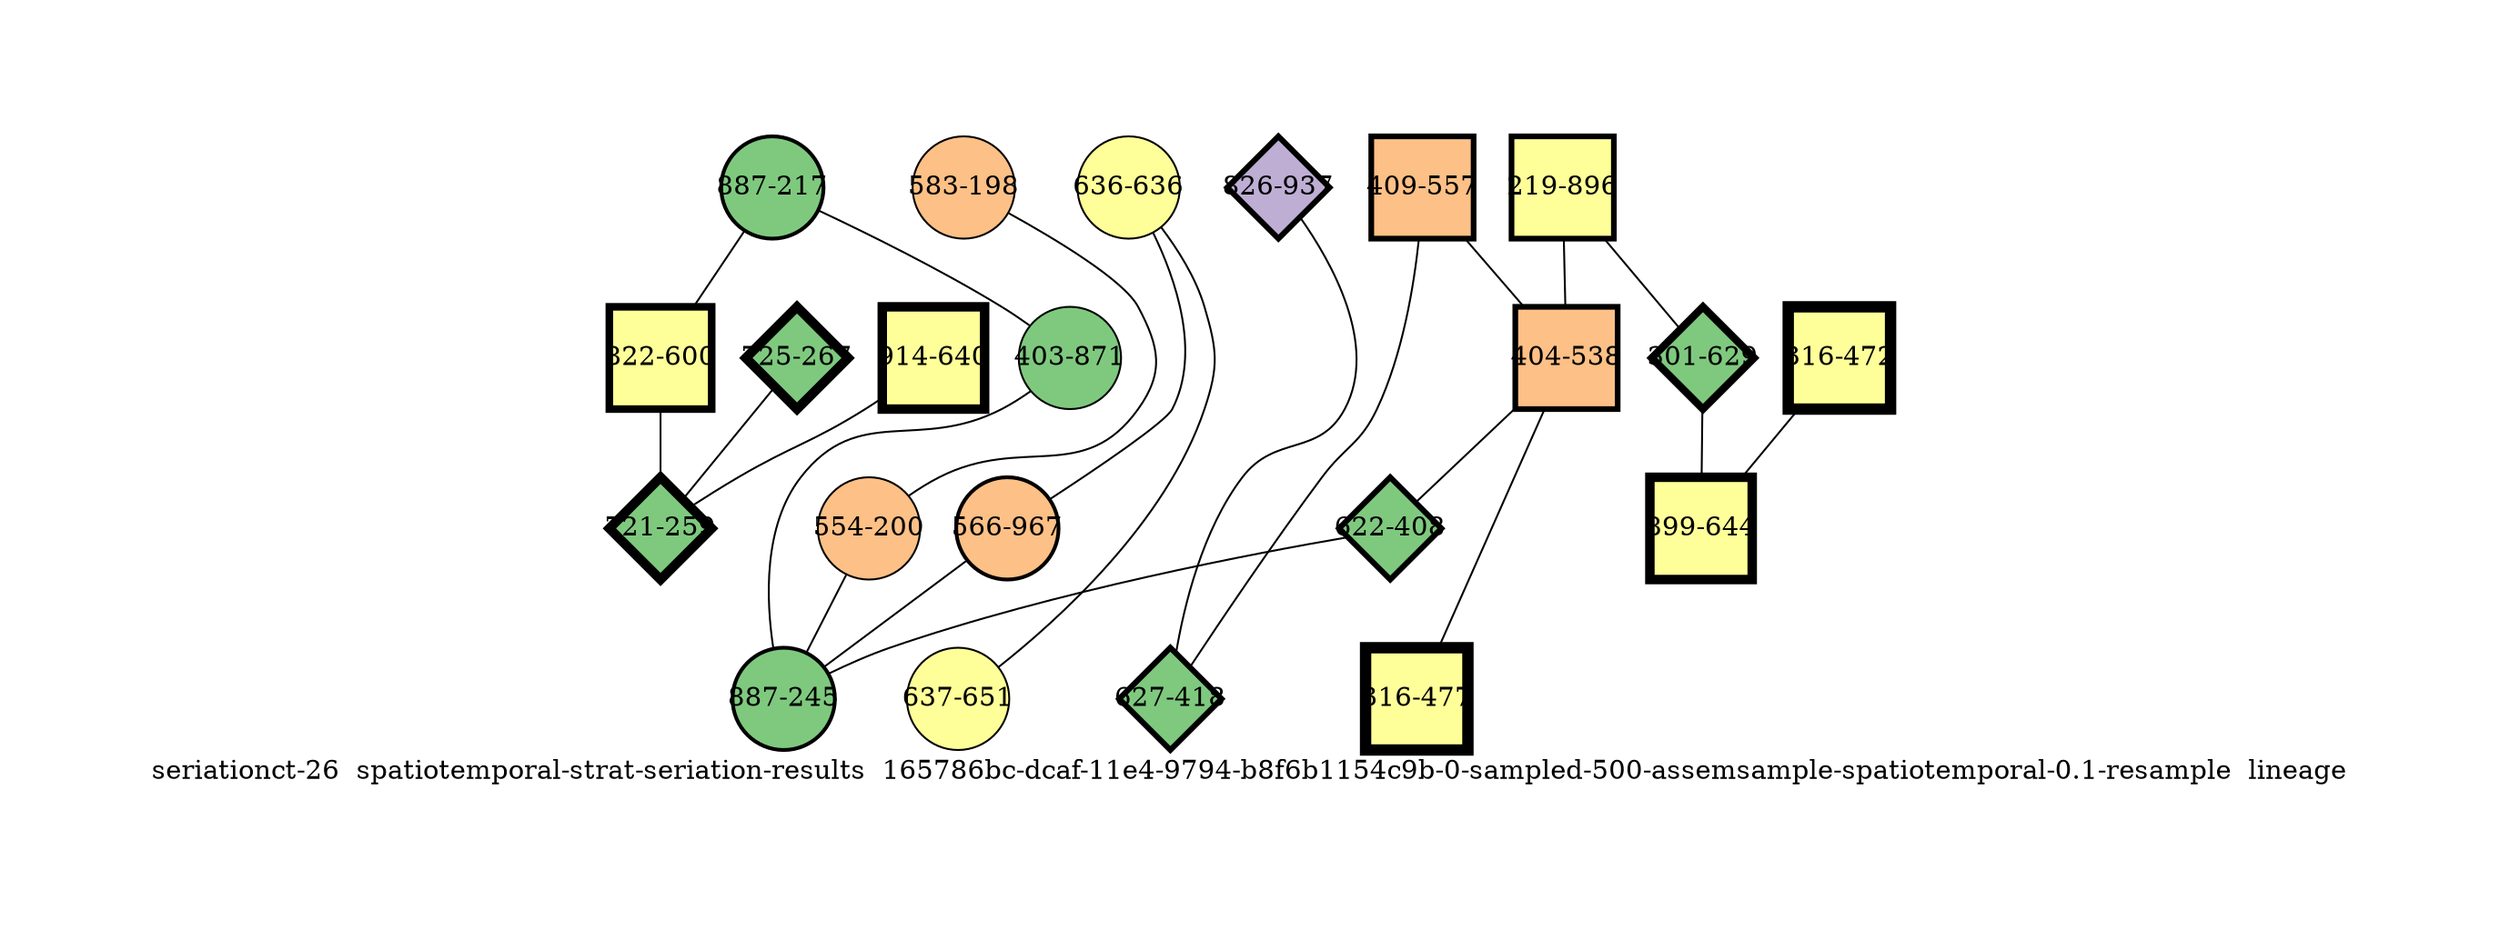 strict graph "seriationct-26  spatiotemporal-strat-seriation-results  165786bc-dcaf-11e4-9794-b8f6b1154c9b-0-sampled-500-assemsample-spatiotemporal-0.1-resample  lineage" {
labelloc=b;
ratio=auto;
pad="1.0";
label="seriationct-26  spatiotemporal-strat-seriation-results  165786bc-dcaf-11e4-9794-b8f6b1154c9b-0-sampled-500-assemsample-spatiotemporal-0.1-resample  lineage";
node [width="0.75", style=filled, fixedsize=true, height="0.75", shape=circle, label=""];
0 [xCoordinate="217.0", appears_in_slice=2, yCoordinate="887.0", colorscheme=accent6, lineage_id=0, short_label="887-217", label="887-217", shape=circle, cluster_id=0, fillcolor=1, size="500.0", id=0, penwidth="2.0"];
1 [xCoordinate="937.0", appears_in_slice=3, yCoordinate="826.0", colorscheme=accent6, lineage_id=2, short_label="826-937", label="826-937", shape=diamond, cluster_id=1, fillcolor=2, size="500.0", id=1, penwidth="3.0"];
2 [xCoordinate="600.0", appears_in_slice=4, yCoordinate="822.0", colorscheme=accent6, lineage_id=1, short_label="822-600", label="822-600", shape=square, cluster_id=3, fillcolor=4, size="500.0", id=2, penwidth="4.0"];
3 [xCoordinate="557.0", appears_in_slice=3, yCoordinate="409.0", colorscheme=accent6, lineage_id=1, short_label="409-557", label="409-557", shape=square, cluster_id=2, fillcolor=3, size="500.0", id=3, penwidth="3.0"];
4 [xCoordinate="198.0", appears_in_slice=1, yCoordinate="583.0", colorscheme=accent6, lineage_id=0, short_label="583-198", label="583-198", shape=circle, cluster_id=2, fillcolor=3, size="500.0", id=4, penwidth="1.0"];
5 [xCoordinate="896.0", appears_in_slice=3, yCoordinate="219.0", colorscheme=accent6, lineage_id=1, short_label="219-896", label="219-896", shape=square, cluster_id=3, fillcolor=4, size="500.0", id=5, penwidth="3.0"];
6 [xCoordinate="538.0", appears_in_slice=3, yCoordinate="404.0", colorscheme=accent6, lineage_id=1, short_label="404-538", label="404-538", shape=square, cluster_id=2, fillcolor=3, size="500.0", id=16, penwidth="3.0"];
7 [xCoordinate="267.0", appears_in_slice=5, yCoordinate="725.0", colorscheme=accent6, lineage_id=2, short_label="725-267", label="725-267", shape=diamond, cluster_id=0, fillcolor=1, size="500.0", id=7, penwidth="5.0"];
8 [xCoordinate="871.0", appears_in_slice=1, yCoordinate="403.0", colorscheme=accent6, lineage_id=0, short_label="403-871", label="403-871", shape=circle, cluster_id=0, fillcolor=1, size="500.0", id=8, penwidth="1.0"];
9 [xCoordinate="418.0", appears_in_slice=3, yCoordinate="627.0", colorscheme=accent6, lineage_id=2, short_label="627-418", label="627-418", shape=diamond, cluster_id=0, fillcolor=1, size="500.0", id=20, penwidth="3.0"];
10 [xCoordinate="629.0", appears_in_slice=4, yCoordinate="301.0", colorscheme=accent6, lineage_id=2, short_label="301-629", label="301-629", shape=diamond, cluster_id=0, fillcolor=1, size="500.0", id=10, penwidth="4.0"];
11 [xCoordinate="640.0", appears_in_slice=5, yCoordinate="914.0", colorscheme=accent6, lineage_id=1, short_label="914-640", label="914-640", shape=square, cluster_id=3, fillcolor=4, size="500.0", id=13, penwidth="5.0"];
12 [xCoordinate="636.0", appears_in_slice=1, yCoordinate="636.0", colorscheme=accent6, lineage_id=0, short_label="636-636", label="636-636", shape=circle, cluster_id=3, fillcolor=4, size="500.0", id=12, penwidth="1.0"];
13 [xCoordinate="200.0", appears_in_slice=1, yCoordinate="554.0", colorscheme=accent6, lineage_id=0, short_label="554-200", label="554-200", shape=circle, cluster_id=2, fillcolor=3, size="500.0", id=11, penwidth="1.0"];
14 [xCoordinate="967.0", appears_in_slice=2, yCoordinate="566.0", colorscheme=accent6, lineage_id=0, short_label="566-967", label="566-967", shape=circle, cluster_id=2, fillcolor=3, size="500.0", id=14, penwidth="2.0"];
15 [xCoordinate="408.0", appears_in_slice=3, yCoordinate="622.0", colorscheme=accent6, lineage_id=2, short_label="622-408", label="622-408", shape=diamond, cluster_id=0, fillcolor=1, size="500.0", id=15, penwidth="3.0"];
16 [xCoordinate="245.0", appears_in_slice=2, yCoordinate="887.0", colorscheme=accent6, lineage_id=0, short_label="887-245", label="887-245", shape=circle, cluster_id=0, fillcolor=1, size="500.0", id=6, penwidth="2.0"];
17 [xCoordinate="472.0", appears_in_slice=6, yCoordinate="316.0", colorscheme=accent6, lineage_id=1, short_label="316-472", label="316-472", shape=square, cluster_id=3, fillcolor=4, size="500.0", id=17, penwidth="6.0"];
18 [xCoordinate="477.0", appears_in_slice=6, yCoordinate="316.0", colorscheme=accent6, lineage_id=1, short_label="316-477", label="316-477", shape=square, cluster_id=3, fillcolor=4, size="500.0", id=18, penwidth="6.0"];
19 [xCoordinate="259.0", appears_in_slice=5, yCoordinate="721.0", colorscheme=accent6, lineage_id=2, short_label="721-259", label="721-259", shape=diamond, cluster_id=0, fillcolor=1, size="500.0", id=19, penwidth="5.0"];
20 [xCoordinate="651.0", appears_in_slice=1, yCoordinate="637.0", colorscheme=accent6, lineage_id=0, short_label="637-651", label="637-651", shape=circle, cluster_id=3, fillcolor=4, size="500.0", id=9, penwidth="1.0"];
21 [xCoordinate="644.0", appears_in_slice=5, yCoordinate="899.0", colorscheme=accent6, lineage_id=1, short_label="899-644", label="899-644", shape=square, cluster_id=3, fillcolor=4, size="500.0", id=21, penwidth="5.0"];
0 -- 8  [inverseweight="1.54021966824", weight="0.649258038071"];
0 -- 2  [inverseweight="2.04407104242", weight="0.489219787008"];
1 -- 9  [inverseweight="12.8586124968", weight="0.0777688883809"];
2 -- 19  [inverseweight="7.3182051639", weight="0.13664552682"];
3 -- 9  [inverseweight="26.4999470002", weight="0.0377359245282"];
3 -- 6  [inverseweight="1.5637068411", weight="0.639506059393"];
4 -- 13  [inverseweight="18.5823536562", weight="0.0538144961883"];
5 -- 10  [inverseweight="2.8973946751", weight="0.345137653698"];
5 -- 6  [inverseweight="1.54105341732", weight="0.648906772965"];
6 -- 18  [inverseweight="1.2355513101", weight="0.809355298988"];
6 -- 15  [inverseweight="7.40436097199", weight="0.135055544129"];
7 -- 19  [inverseweight="10.4166666667", weight="0.096"];
8 -- 16  [inverseweight="3.04031430205", weight="0.328913362453"];
10 -- 21  [inverseweight="1.38363549544", weight="0.722733699228"];
11 -- 19  [inverseweight="23.6756861905", weight="0.0422374241639"];
12 -- 20  [inverseweight="17.0498584868", weight="0.0586515131945"];
12 -- 14  [inverseweight="2.39792295544", weight="0.417027577026"];
13 -- 16  [inverseweight="3.62490190242", weight="0.275869534382"];
14 -- 16  [inverseweight="2.57848453984", weight="0.387824702669"];
15 -- 16  [inverseweight="2.49278138584", weight="0.40115832286"];
17 -- 21  [inverseweight="3.07193930812", weight="0.325527264603"];
}
